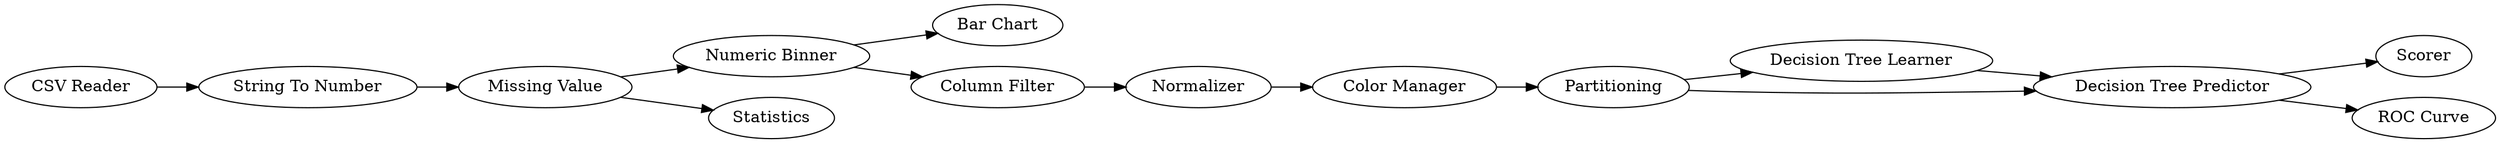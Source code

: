 digraph {
	1 [label="CSV Reader"]
	2 [label="Missing Value"]
	3 [label="String To Number"]
	7 [label="Numeric Binner"]
	8 [label="Color Manager"]
	9 [label="Bar Chart"]
	10 [label=Statistics]
	11 [label=Partitioning]
	12 [label="Decision Tree Learner"]
	13 [label="Decision Tree Predictor"]
	14 [label="Column Filter"]
	15 [label=Scorer]
	16 [label="ROC Curve"]
	17 [label=Normalizer]
	1 -> 3
	2 -> 7
	2 -> 10
	3 -> 2
	7 -> 9
	7 -> 14
	8 -> 11
	11 -> 12
	11 -> 13
	12 -> 13
	13 -> 15
	13 -> 16
	14 -> 17
	17 -> 8
	rankdir=LR
}
